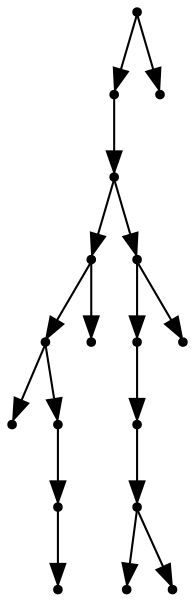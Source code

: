 digraph {
  17 [shape=point];
  15 [shape=point];
  14 [shape=point];
  6 [shape=point];
  4 [shape=point];
  0 [shape=point];
  3 [shape=point];
  2 [shape=point];
  1 [shape=point];
  5 [shape=point];
  13 [shape=point];
  11 [shape=point];
  10 [shape=point];
  9 [shape=point];
  7 [shape=point];
  8 [shape=point];
  12 [shape=point];
  16 [shape=point];
17 -> 15;
15 -> 14;
14 -> 6;
6 -> 4;
4 -> 0;
4 -> 3;
3 -> 2;
2 -> 1;
6 -> 5;
14 -> 13;
13 -> 11;
11 -> 10;
10 -> 9;
9 -> 7;
9 -> 8;
13 -> 12;
17 -> 16;
}
